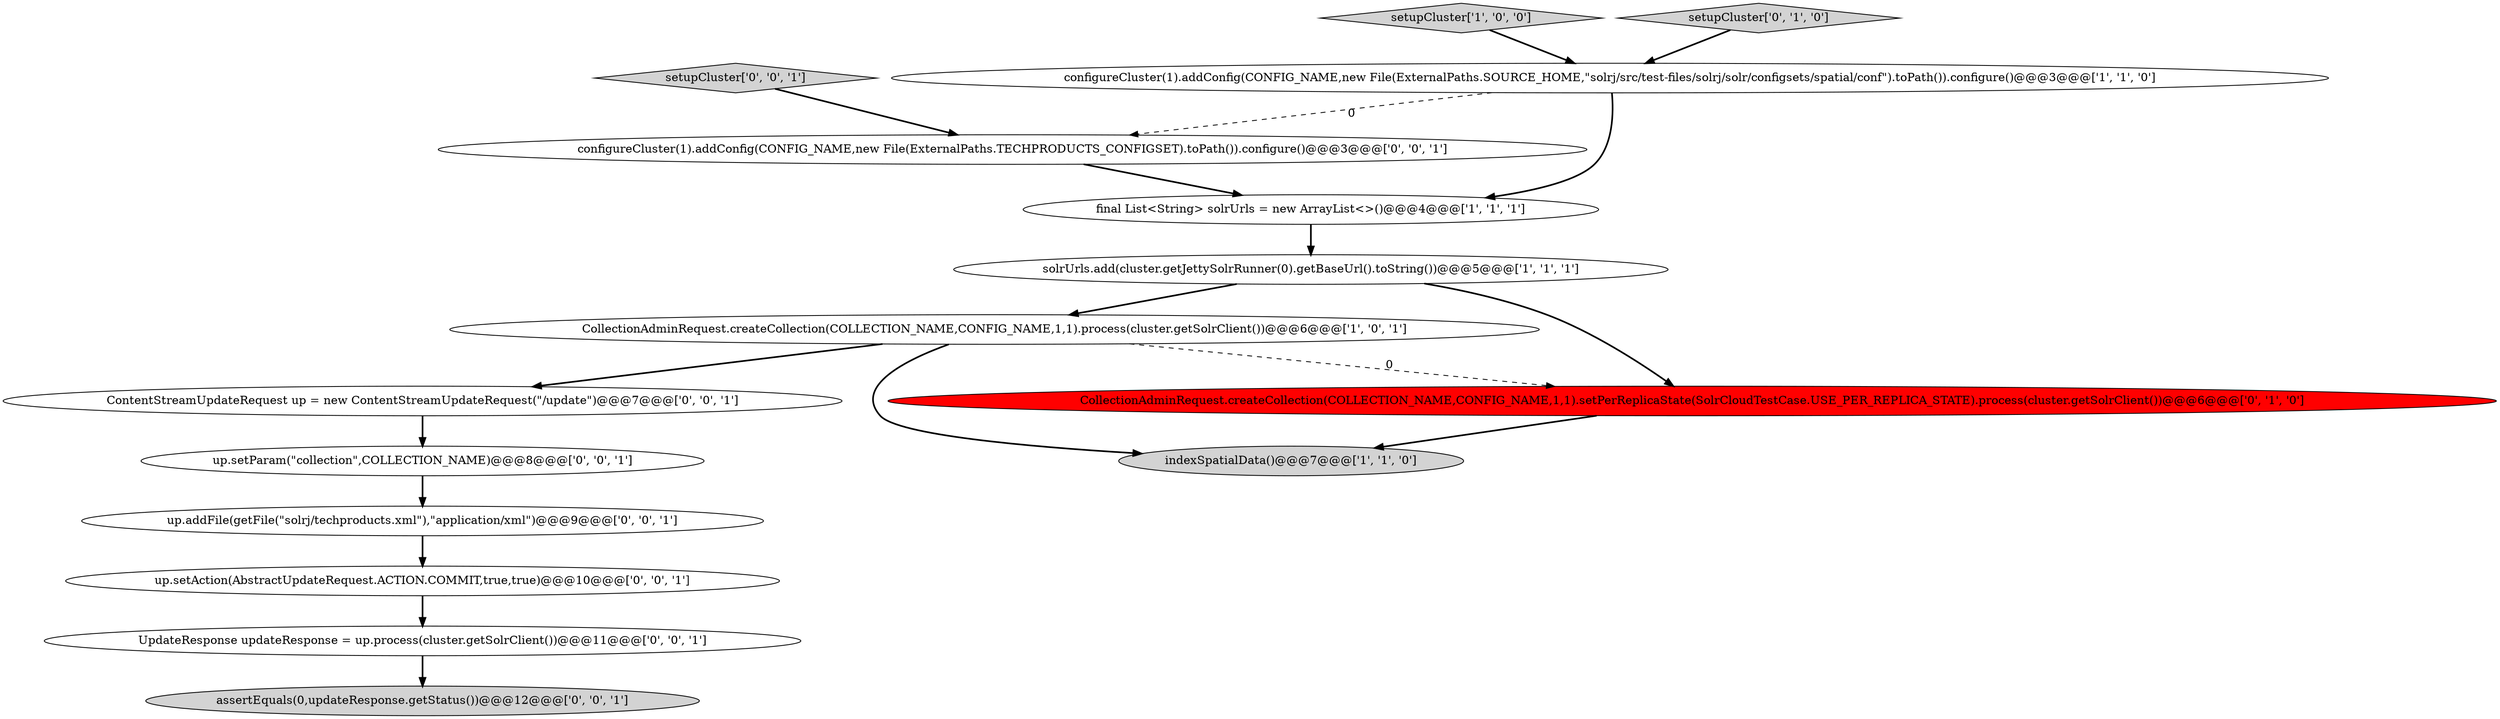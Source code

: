 digraph {
7 [style = filled, label = "CollectionAdminRequest.createCollection(COLLECTION_NAME,CONFIG_NAME,1,1).setPerReplicaState(SolrCloudTestCase.USE_PER_REPLICA_STATE).process(cluster.getSolrClient())@@@6@@@['0', '1', '0']", fillcolor = red, shape = ellipse image = "AAA1AAABBB2BBB"];
11 [style = filled, label = "ContentStreamUpdateRequest up = new ContentStreamUpdateRequest(\"/update\")@@@7@@@['0', '0', '1']", fillcolor = white, shape = ellipse image = "AAA0AAABBB3BBB"];
9 [style = filled, label = "UpdateResponse updateResponse = up.process(cluster.getSolrClient())@@@11@@@['0', '0', '1']", fillcolor = white, shape = ellipse image = "AAA0AAABBB3BBB"];
2 [style = filled, label = "setupCluster['1', '0', '0']", fillcolor = lightgray, shape = diamond image = "AAA0AAABBB1BBB"];
1 [style = filled, label = "indexSpatialData()@@@7@@@['1', '1', '0']", fillcolor = lightgray, shape = ellipse image = "AAA0AAABBB1BBB"];
6 [style = filled, label = "setupCluster['0', '1', '0']", fillcolor = lightgray, shape = diamond image = "AAA0AAABBB2BBB"];
15 [style = filled, label = "setupCluster['0', '0', '1']", fillcolor = lightgray, shape = diamond image = "AAA0AAABBB3BBB"];
14 [style = filled, label = "up.setAction(AbstractUpdateRequest.ACTION.COMMIT,true,true)@@@10@@@['0', '0', '1']", fillcolor = white, shape = ellipse image = "AAA0AAABBB3BBB"];
4 [style = filled, label = "CollectionAdminRequest.createCollection(COLLECTION_NAME,CONFIG_NAME,1,1).process(cluster.getSolrClient())@@@6@@@['1', '0', '1']", fillcolor = white, shape = ellipse image = "AAA0AAABBB1BBB"];
0 [style = filled, label = "final List<String> solrUrls = new ArrayList<>()@@@4@@@['1', '1', '1']", fillcolor = white, shape = ellipse image = "AAA0AAABBB1BBB"];
8 [style = filled, label = "configureCluster(1).addConfig(CONFIG_NAME,new File(ExternalPaths.TECHPRODUCTS_CONFIGSET).toPath()).configure()@@@3@@@['0', '0', '1']", fillcolor = white, shape = ellipse image = "AAA0AAABBB3BBB"];
13 [style = filled, label = "up.addFile(getFile(\"solrj/techproducts.xml\"),\"application/xml\")@@@9@@@['0', '0', '1']", fillcolor = white, shape = ellipse image = "AAA0AAABBB3BBB"];
12 [style = filled, label = "up.setParam(\"collection\",COLLECTION_NAME)@@@8@@@['0', '0', '1']", fillcolor = white, shape = ellipse image = "AAA0AAABBB3BBB"];
5 [style = filled, label = "configureCluster(1).addConfig(CONFIG_NAME,new File(ExternalPaths.SOURCE_HOME,\"solrj/src/test-files/solrj/solr/configsets/spatial/conf\").toPath()).configure()@@@3@@@['1', '1', '0']", fillcolor = white, shape = ellipse image = "AAA0AAABBB1BBB"];
3 [style = filled, label = "solrUrls.add(cluster.getJettySolrRunner(0).getBaseUrl().toString())@@@5@@@['1', '1', '1']", fillcolor = white, shape = ellipse image = "AAA0AAABBB1BBB"];
10 [style = filled, label = "assertEquals(0,updateResponse.getStatus())@@@12@@@['0', '0', '1']", fillcolor = lightgray, shape = ellipse image = "AAA0AAABBB3BBB"];
8->0 [style = bold, label=""];
0->3 [style = bold, label=""];
5->8 [style = dashed, label="0"];
12->13 [style = bold, label=""];
6->5 [style = bold, label=""];
14->9 [style = bold, label=""];
4->1 [style = bold, label=""];
11->12 [style = bold, label=""];
7->1 [style = bold, label=""];
9->10 [style = bold, label=""];
5->0 [style = bold, label=""];
3->7 [style = bold, label=""];
4->11 [style = bold, label=""];
4->7 [style = dashed, label="0"];
3->4 [style = bold, label=""];
13->14 [style = bold, label=""];
15->8 [style = bold, label=""];
2->5 [style = bold, label=""];
}
